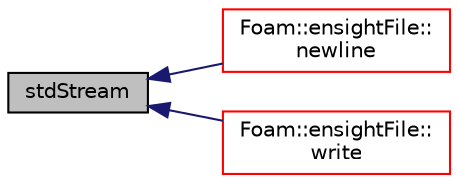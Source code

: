 digraph "stdStream"
{
  bgcolor="transparent";
  edge [fontname="Helvetica",fontsize="10",labelfontname="Helvetica",labelfontsize="10"];
  node [fontname="Helvetica",fontsize="10",shape=record];
  rankdir="LR";
  Node1 [label="stdStream",height=0.2,width=0.4,color="black", fillcolor="grey75", style="filled", fontcolor="black"];
  Node1 -> Node2 [dir="back",color="midnightblue",fontsize="10",style="solid",fontname="Helvetica"];
  Node2 [label="Foam::ensightFile::\lnewline",height=0.2,width=0.4,color="red",URL="$a00643.html#ab5159a45ba6da86b4085607bea7569dc",tooltip="Add carriage return to ascii stream. "];
  Node1 -> Node3 [dir="back",color="midnightblue",fontsize="10",style="solid",fontname="Helvetica"];
  Node3 [label="Foam::ensightFile::\lwrite",height=0.2,width=0.4,color="red",URL="$a00643.html#a585eddd24704fabf8fb2b6f1da342813",tooltip="Binary write. "];
}
